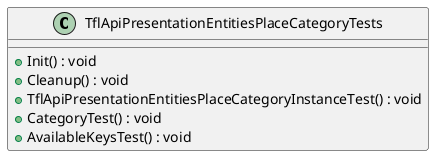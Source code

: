 @startuml
class TflApiPresentationEntitiesPlaceCategoryTests {
    + Init() : void
    + Cleanup() : void
    + TflApiPresentationEntitiesPlaceCategoryInstanceTest() : void
    + CategoryTest() : void
    + AvailableKeysTest() : void
}
@enduml

